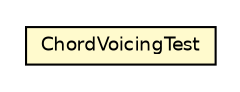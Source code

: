 #!/usr/local/bin/dot
#
# Class diagram 
# Generated by UMLGraph version R5_6-24-gf6e263 (http://www.umlgraph.org/)
#

digraph G {
	edge [fontname="Helvetica",fontsize=10,labelfontname="Helvetica",labelfontsize=10];
	node [fontname="Helvetica",fontsize=10,shape=plaintext];
	nodesep=0.25;
	ranksep=0.5;
	// com.rockhoppertech.music.chord.ChordVoicingTest
	c778 [label=<<table title="com.rockhoppertech.music.chord.ChordVoicingTest" border="0" cellborder="1" cellspacing="0" cellpadding="2" port="p" bgcolor="lemonChiffon" href="./ChordVoicingTest.html">
		<tr><td><table border="0" cellspacing="0" cellpadding="1">
<tr><td align="center" balign="center"> ChordVoicingTest </td></tr>
		</table></td></tr>
		</table>>, URL="./ChordVoicingTest.html", fontname="Helvetica", fontcolor="black", fontsize=9.0];
}

